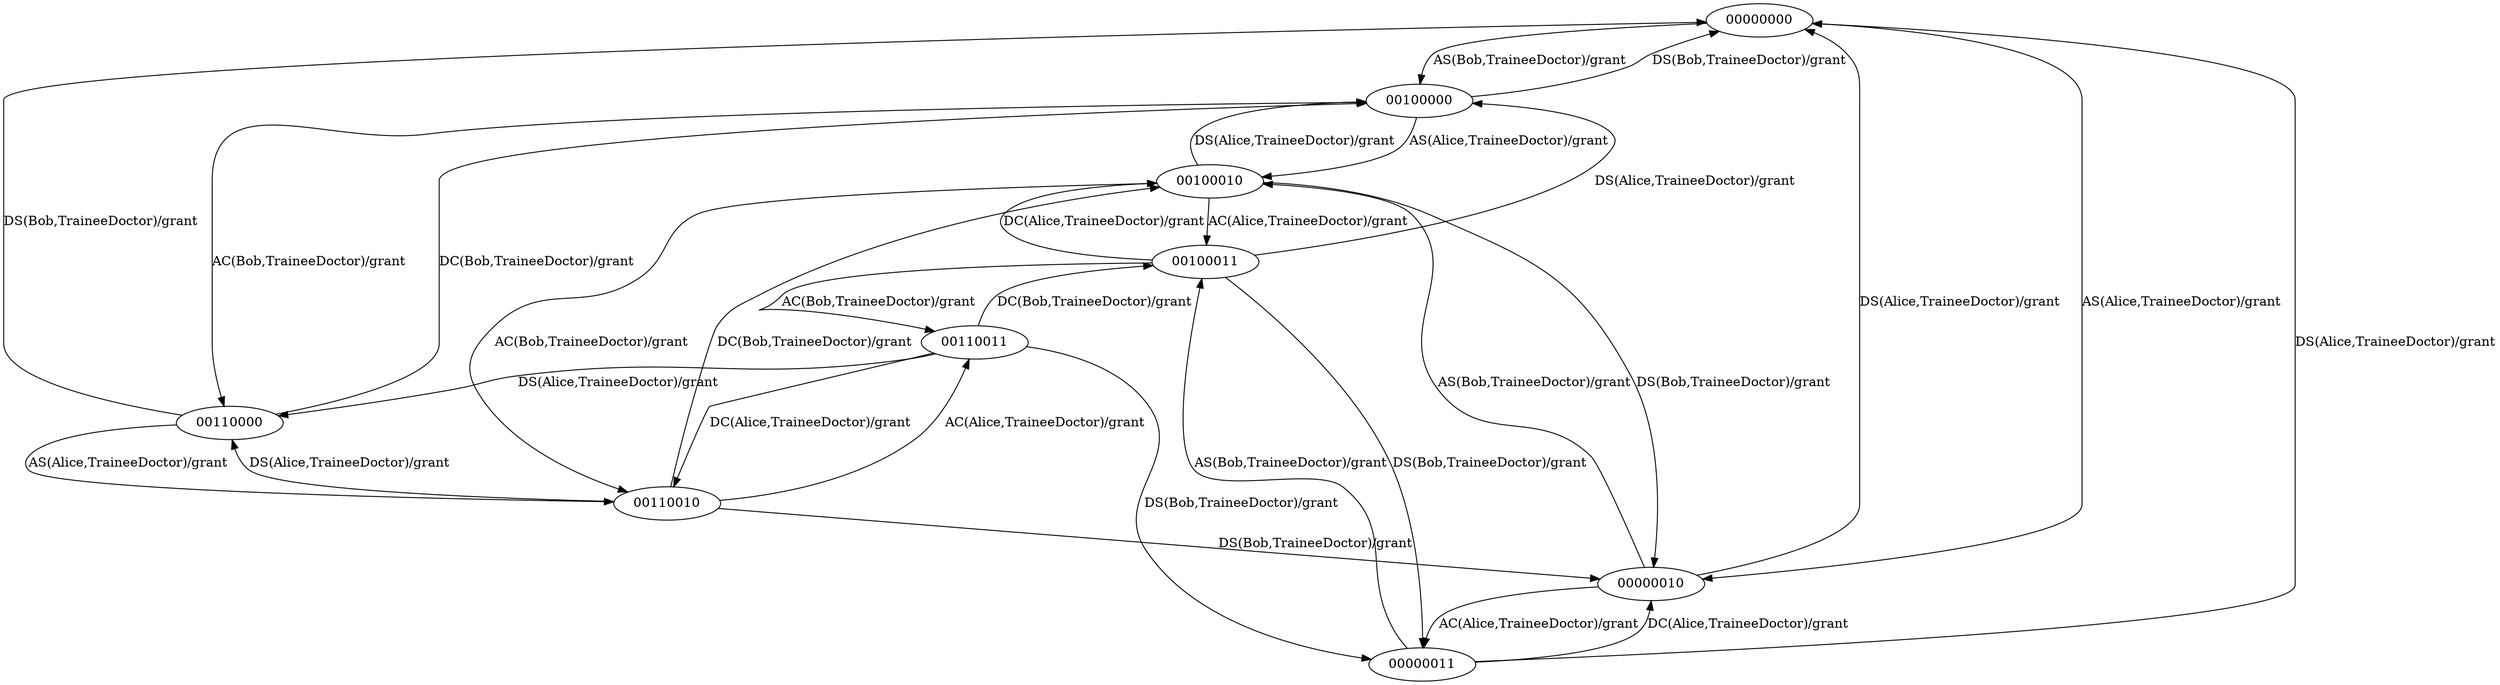 digraph rbac2Fsm {
  00000000 -> 00100000 [ label ="AS(Bob,TraineeDoctor)/grant"];
  00000000 -> 00000010 [ label ="AS(Alice,TraineeDoctor)/grant"];
  00100000 -> 00000000 [ label ="DS(Bob,TraineeDoctor)/grant"];
  00100000 -> 00110000 [ label ="AC(Bob,TraineeDoctor)/grant"];
  00100000 -> 00100010 [ label ="AS(Alice,TraineeDoctor)/grant"];
  00000010 -> 00100010 [ label ="AS(Bob,TraineeDoctor)/grant"];
  00000010 -> 00000000 [ label ="DS(Alice,TraineeDoctor)/grant"];
  00000010 -> 00000011 [ label ="AC(Alice,TraineeDoctor)/grant"];
  00110000 -> 00000000 [ label ="DS(Bob,TraineeDoctor)/grant"];
  00110000 -> 00100000 [ label ="DC(Bob,TraineeDoctor)/grant"];
  00110000 -> 00110010 [ label ="AS(Alice,TraineeDoctor)/grant"];
  00100010 -> 00000010 [ label ="DS(Bob,TraineeDoctor)/grant"];
  00100010 -> 00110010 [ label ="AC(Bob,TraineeDoctor)/grant"];
  00100010 -> 00100000 [ label ="DS(Alice,TraineeDoctor)/grant"];
  00100010 -> 00100011 [ label ="AC(Alice,TraineeDoctor)/grant"];
  00000011 -> 00100011 [ label ="AS(Bob,TraineeDoctor)/grant"];
  00000011 -> 00000000 [ label ="DS(Alice,TraineeDoctor)/grant"];
  00000011 -> 00000010 [ label ="DC(Alice,TraineeDoctor)/grant"];
  00100011 -> 00000011 [ label ="DS(Bob,TraineeDoctor)/grant"];
  00100011 -> 00110011 [ label ="AC(Bob,TraineeDoctor)/grant"];
  00110010 -> 00000010 [ label ="DS(Bob,TraineeDoctor)/grant"];
  00110010 -> 00100010 [ label ="DC(Bob,TraineeDoctor)/grant"];
  00110010 -> 00110000 [ label ="DS(Alice,TraineeDoctor)/grant"];
  00100011 -> 00100000 [ label ="DS(Alice,TraineeDoctor)/grant"];
  00110010 -> 00110011 [ label ="AC(Alice,TraineeDoctor)/grant"];
  00100011 -> 00100010 [ label ="DC(Alice,TraineeDoctor)/grant"];
  00110011 -> 00000011 [ label ="DS(Bob,TraineeDoctor)/grant"];
  00110011 -> 00100011 [ label ="DC(Bob,TraineeDoctor)/grant"];
  00110011 -> 00110000 [ label ="DS(Alice,TraineeDoctor)/grant"];
  00110011 -> 00110010 [ label ="DC(Alice,TraineeDoctor)/grant"];
}
